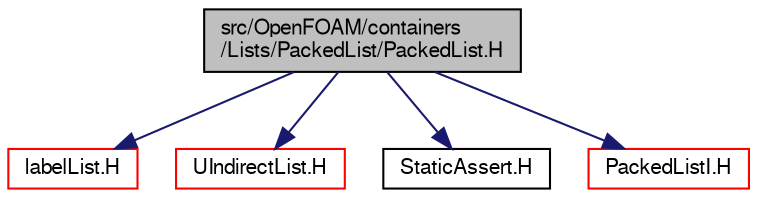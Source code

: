 digraph "src/OpenFOAM/containers/Lists/PackedList/PackedList.H"
{
  bgcolor="transparent";
  edge [fontname="FreeSans",fontsize="10",labelfontname="FreeSans",labelfontsize="10"];
  node [fontname="FreeSans",fontsize="10",shape=record];
  Node0 [label="src/OpenFOAM/containers\l/Lists/PackedList/PackedList.H",height=0.2,width=0.4,color="black", fillcolor="grey75", style="filled", fontcolor="black"];
  Node0 -> Node1 [color="midnightblue",fontsize="10",style="solid",fontname="FreeSans"];
  Node1 [label="labelList.H",height=0.2,width=0.4,color="red",URL="$a12380.html"];
  Node0 -> Node49 [color="midnightblue",fontsize="10",style="solid",fontname="FreeSans"];
  Node49 [label="UIndirectList.H",height=0.2,width=0.4,color="red",URL="$a08747.html"];
  Node0 -> Node51 [color="midnightblue",fontsize="10",style="solid",fontname="FreeSans"];
  Node51 [label="StaticAssert.H",height=0.2,width=0.4,color="black",URL="$a08939.html"];
  Node0 -> Node52 [color="midnightblue",fontsize="10",style="solid",fontname="FreeSans"];
  Node52 [label="PackedListI.H",height=0.2,width=0.4,color="red",URL="$a08711.html"];
}
